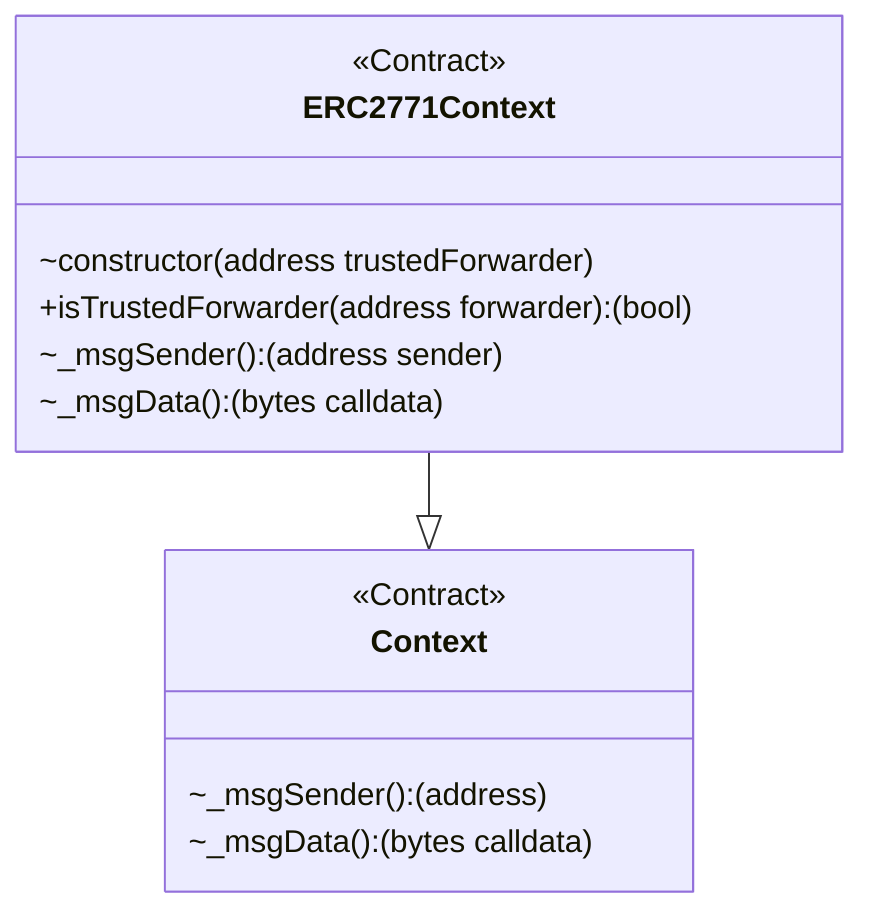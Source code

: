 classDiagram
  %% 220:1159:0
  class ERC2771Context {
    <<Contract>>
    ~constructor(address trustedForwarder)
    +isTrustedForwarder(address forwarder): (bool)
    ~_msgSender(): (address sender)
    ~_msgData(): (bytes calldata)
  }
  
  ERC2771Context --|> Context
  
  %% 608:235:1
  class Context {
    <<Contract>>
    ~_msgSender(): (address)
    ~_msgData(): (bytes calldata)
  }
